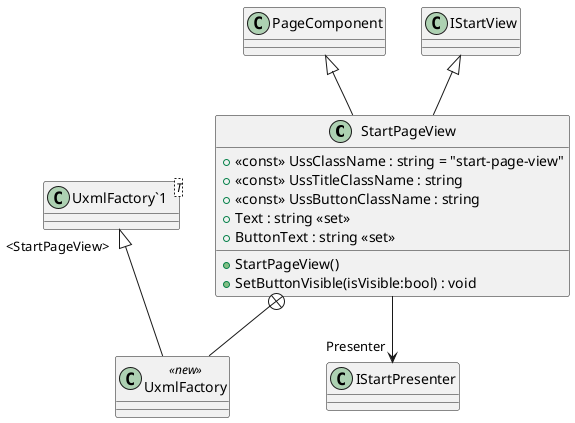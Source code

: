 @startuml
class StartPageView {
    + <<const>> UssClassName : string = "start-page-view"
    + <<const>> UssTitleClassName : string
    + <<const>> UssButtonClassName : string
    + StartPageView()
    + Text : string <<set>>
    + ButtonText : string <<set>>
    + SetButtonVisible(isVisible:bool) : void
}
class UxmlFactory <<new>> {
}
class "UxmlFactory`1"<T> {
}
PageComponent <|-- StartPageView
IStartView <|-- StartPageView
StartPageView --> "Presenter" IStartPresenter
StartPageView +-- UxmlFactory
"UxmlFactory`1" "<StartPageView>" <|-- UxmlFactory
@enduml

